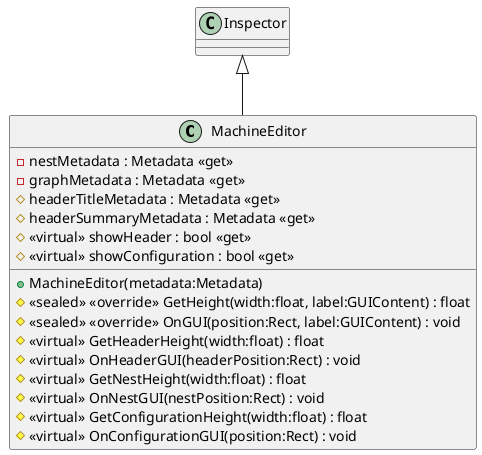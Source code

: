 @startuml
class MachineEditor {
    + MachineEditor(metadata:Metadata)
    - nestMetadata : Metadata <<get>>
    - graphMetadata : Metadata <<get>>
    # headerTitleMetadata : Metadata <<get>>
    # headerSummaryMetadata : Metadata <<get>>
    # <<virtual>> showHeader : bool <<get>>
    # <<virtual>> showConfiguration : bool <<get>>
    # <<sealed>> <<override>> GetHeight(width:float, label:GUIContent) : float
    # <<sealed>> <<override>> OnGUI(position:Rect, label:GUIContent) : void
    # <<virtual>> GetHeaderHeight(width:float) : float
    # <<virtual>> OnHeaderGUI(headerPosition:Rect) : void
    # <<virtual>> GetNestHeight(width:float) : float
    # <<virtual>> OnNestGUI(nestPosition:Rect) : void
    # <<virtual>> GetConfigurationHeight(width:float) : float
    # <<virtual>> OnConfigurationGUI(position:Rect) : void
}
Inspector <|-- MachineEditor
@enduml
